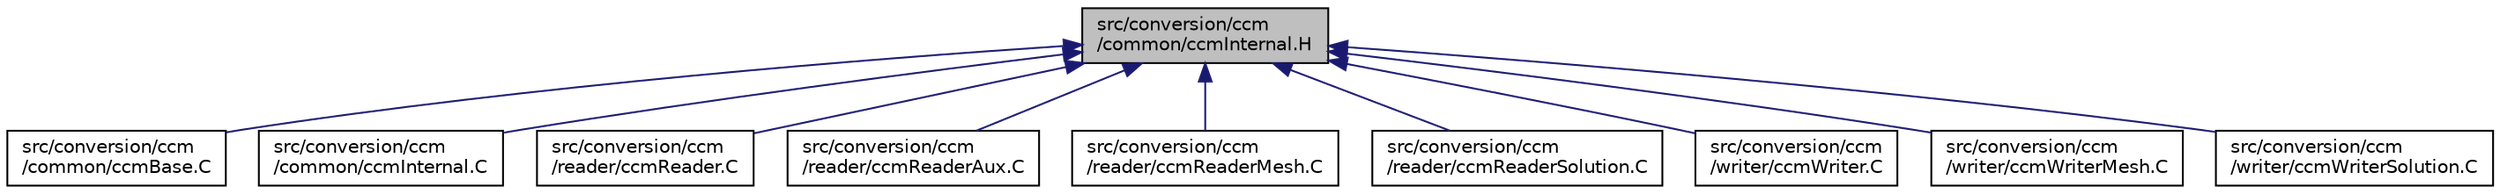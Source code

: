 digraph "src/conversion/ccm/common/ccmInternal.H"
{
  bgcolor="transparent";
  edge [fontname="Helvetica",fontsize="10",labelfontname="Helvetica",labelfontsize="10"];
  node [fontname="Helvetica",fontsize="10",shape=record];
  Node1 [label="src/conversion/ccm\l/common/ccmInternal.H",height=0.2,width=0.4,color="black", fillcolor="grey75", style="filled" fontcolor="black"];
  Node1 -> Node2 [dir="back",color="midnightblue",fontsize="10",style="solid",fontname="Helvetica"];
  Node2 [label="src/conversion/ccm\l/common/ccmBase.C",height=0.2,width=0.4,color="black",URL="$ccmBase_8C.html"];
  Node1 -> Node3 [dir="back",color="midnightblue",fontsize="10",style="solid",fontname="Helvetica"];
  Node3 [label="src/conversion/ccm\l/common/ccmInternal.C",height=0.2,width=0.4,color="black",URL="$ccmInternal_8C.html"];
  Node1 -> Node4 [dir="back",color="midnightblue",fontsize="10",style="solid",fontname="Helvetica"];
  Node4 [label="src/conversion/ccm\l/reader/ccmReader.C",height=0.2,width=0.4,color="black",URL="$ccmReader_8C.html"];
  Node1 -> Node5 [dir="back",color="midnightblue",fontsize="10",style="solid",fontname="Helvetica"];
  Node5 [label="src/conversion/ccm\l/reader/ccmReaderAux.C",height=0.2,width=0.4,color="black",URL="$ccmReaderAux_8C.html",tooltip="read/write auxiliary files for aiding STARCD/OPENFOAM interoperability "];
  Node1 -> Node6 [dir="back",color="midnightblue",fontsize="10",style="solid",fontname="Helvetica"];
  Node6 [label="src/conversion/ccm\l/reader/ccmReaderMesh.C",height=0.2,width=0.4,color="black",URL="$ccmReaderMesh_8C.html"];
  Node1 -> Node7 [dir="back",color="midnightblue",fontsize="10",style="solid",fontname="Helvetica"];
  Node7 [label="src/conversion/ccm\l/reader/ccmReaderSolution.C",height=0.2,width=0.4,color="black",URL="$ccmReaderSolution_8C.html"];
  Node1 -> Node8 [dir="back",color="midnightblue",fontsize="10",style="solid",fontname="Helvetica"];
  Node8 [label="src/conversion/ccm\l/writer/ccmWriter.C",height=0.2,width=0.4,color="black",URL="$ccmWriter_8C.html"];
  Node1 -> Node9 [dir="back",color="midnightblue",fontsize="10",style="solid",fontname="Helvetica"];
  Node9 [label="src/conversion/ccm\l/writer/ccmWriterMesh.C",height=0.2,width=0.4,color="black",URL="$ccmWriterMesh_8C.html"];
  Node1 -> Node10 [dir="back",color="midnightblue",fontsize="10",style="solid",fontname="Helvetica"];
  Node10 [label="src/conversion/ccm\l/writer/ccmWriterSolution.C",height=0.2,width=0.4,color="black",URL="$ccmWriterSolution_8C.html"];
}
